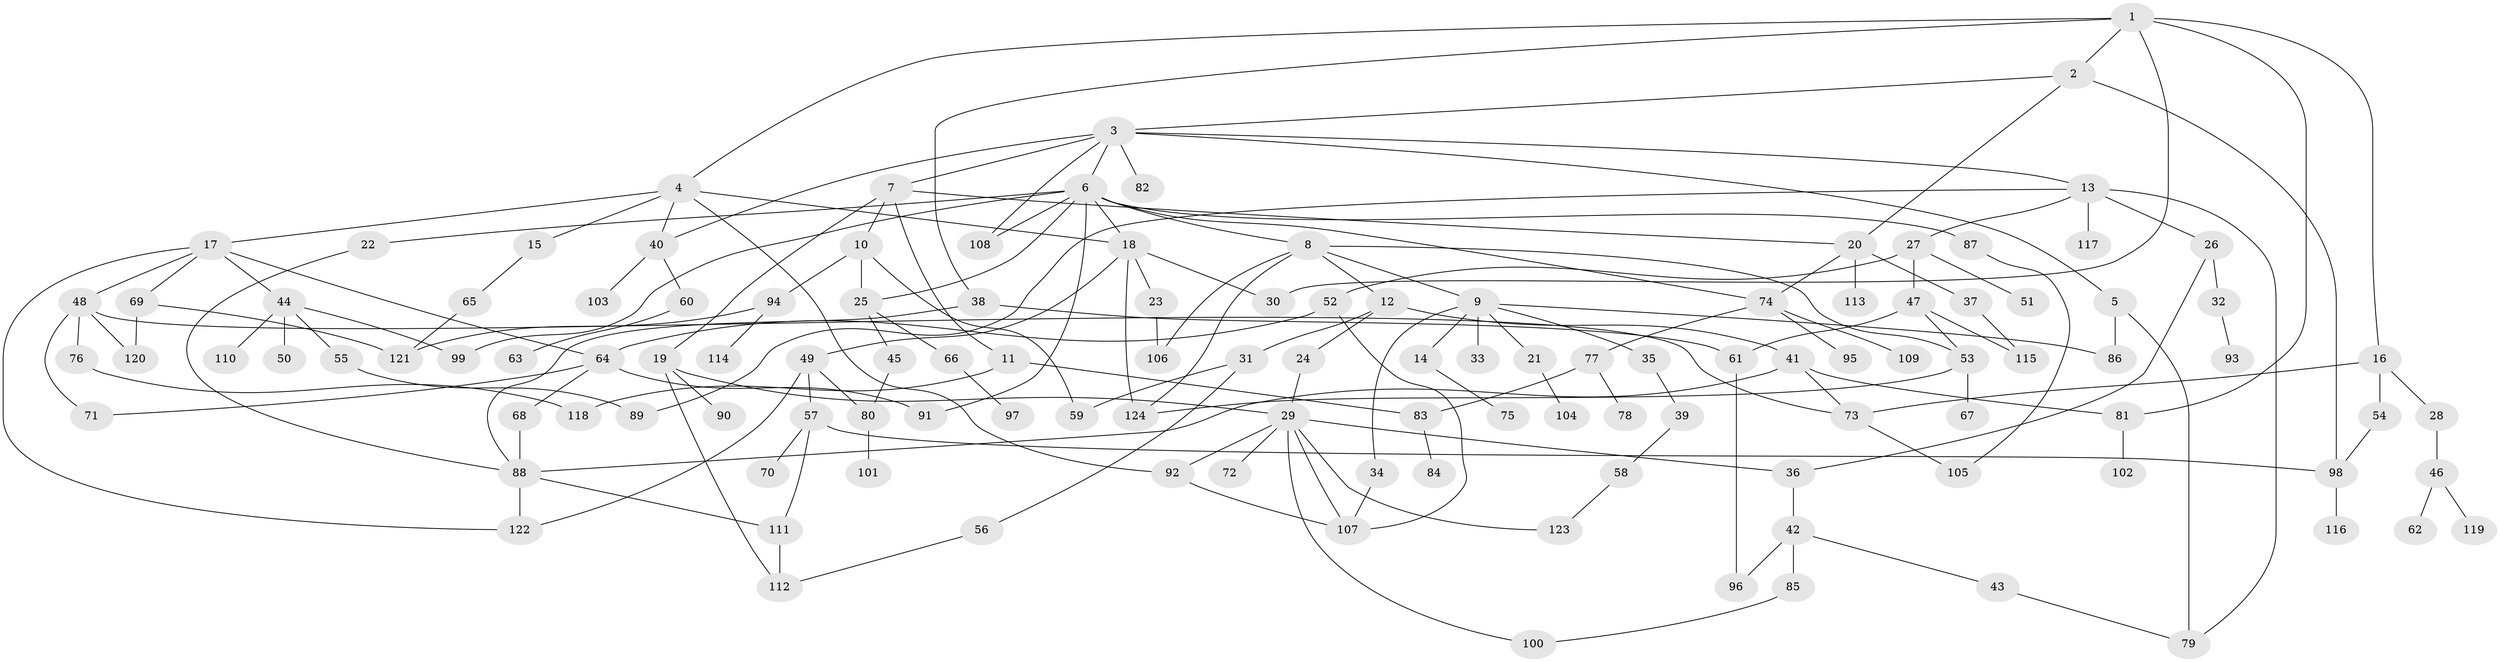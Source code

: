 // Generated by graph-tools (version 1.1) at 2025/25/03/09/25 03:25:25]
// undirected, 124 vertices, 174 edges
graph export_dot {
graph [start="1"]
  node [color=gray90,style=filled];
  1;
  2;
  3;
  4;
  5;
  6;
  7;
  8;
  9;
  10;
  11;
  12;
  13;
  14;
  15;
  16;
  17;
  18;
  19;
  20;
  21;
  22;
  23;
  24;
  25;
  26;
  27;
  28;
  29;
  30;
  31;
  32;
  33;
  34;
  35;
  36;
  37;
  38;
  39;
  40;
  41;
  42;
  43;
  44;
  45;
  46;
  47;
  48;
  49;
  50;
  51;
  52;
  53;
  54;
  55;
  56;
  57;
  58;
  59;
  60;
  61;
  62;
  63;
  64;
  65;
  66;
  67;
  68;
  69;
  70;
  71;
  72;
  73;
  74;
  75;
  76;
  77;
  78;
  79;
  80;
  81;
  82;
  83;
  84;
  85;
  86;
  87;
  88;
  89;
  90;
  91;
  92;
  93;
  94;
  95;
  96;
  97;
  98;
  99;
  100;
  101;
  102;
  103;
  104;
  105;
  106;
  107;
  108;
  109;
  110;
  111;
  112;
  113;
  114;
  115;
  116;
  117;
  118;
  119;
  120;
  121;
  122;
  123;
  124;
  1 -- 2;
  1 -- 4;
  1 -- 16;
  1 -- 38;
  1 -- 81;
  1 -- 30;
  2 -- 3;
  2 -- 98;
  2 -- 20;
  3 -- 5;
  3 -- 6;
  3 -- 7;
  3 -- 13;
  3 -- 40;
  3 -- 82;
  3 -- 108;
  4 -- 15;
  4 -- 17;
  4 -- 18;
  4 -- 40;
  4 -- 92;
  5 -- 86;
  5 -- 79;
  6 -- 8;
  6 -- 22;
  6 -- 87;
  6 -- 99;
  6 -- 108;
  6 -- 91;
  6 -- 25;
  6 -- 18;
  6 -- 74;
  7 -- 10;
  7 -- 11;
  7 -- 19;
  7 -- 20;
  8 -- 9;
  8 -- 12;
  8 -- 53;
  8 -- 124;
  8 -- 106;
  9 -- 14;
  9 -- 21;
  9 -- 33;
  9 -- 34;
  9 -- 35;
  9 -- 86;
  10 -- 25;
  10 -- 94;
  10 -- 59;
  11 -- 118;
  11 -- 83;
  12 -- 24;
  12 -- 31;
  12 -- 41;
  13 -- 26;
  13 -- 27;
  13 -- 89;
  13 -- 117;
  13 -- 79;
  14 -- 75;
  15 -- 65;
  16 -- 28;
  16 -- 54;
  16 -- 73;
  17 -- 44;
  17 -- 48;
  17 -- 64;
  17 -- 69;
  17 -- 122;
  18 -- 23;
  18 -- 30;
  18 -- 49;
  18 -- 124;
  19 -- 90;
  19 -- 29;
  19 -- 112;
  20 -- 37;
  20 -- 74;
  20 -- 113;
  21 -- 104;
  22 -- 88;
  23 -- 106;
  24 -- 29;
  25 -- 45;
  25 -- 66;
  26 -- 32;
  26 -- 36;
  27 -- 47;
  27 -- 51;
  27 -- 52;
  28 -- 46;
  29 -- 72;
  29 -- 92;
  29 -- 123;
  29 -- 100;
  29 -- 107;
  29 -- 36;
  31 -- 56;
  31 -- 59;
  32 -- 93;
  34 -- 107;
  35 -- 39;
  36 -- 42;
  37 -- 115;
  38 -- 61;
  38 -- 88;
  39 -- 58;
  40 -- 60;
  40 -- 103;
  41 -- 73;
  41 -- 88;
  41 -- 81;
  42 -- 43;
  42 -- 85;
  42 -- 96;
  43 -- 79;
  44 -- 50;
  44 -- 55;
  44 -- 110;
  44 -- 99;
  45 -- 80;
  46 -- 62;
  46 -- 119;
  47 -- 115;
  47 -- 53;
  47 -- 61;
  48 -- 76;
  48 -- 120;
  48 -- 73;
  48 -- 71;
  49 -- 57;
  49 -- 80;
  49 -- 122;
  52 -- 64;
  52 -- 107;
  53 -- 67;
  53 -- 124;
  54 -- 98;
  55 -- 89;
  56 -- 112;
  57 -- 70;
  57 -- 98;
  57 -- 111;
  58 -- 123;
  60 -- 63;
  61 -- 96;
  64 -- 68;
  64 -- 71;
  64 -- 91;
  65 -- 121;
  66 -- 97;
  68 -- 88;
  69 -- 120;
  69 -- 121;
  73 -- 105;
  74 -- 77;
  74 -- 95;
  74 -- 109;
  76 -- 118;
  77 -- 78;
  77 -- 83;
  80 -- 101;
  81 -- 102;
  83 -- 84;
  85 -- 100;
  87 -- 105;
  88 -- 122;
  88 -- 111;
  92 -- 107;
  94 -- 114;
  94 -- 121;
  98 -- 116;
  111 -- 112;
}
